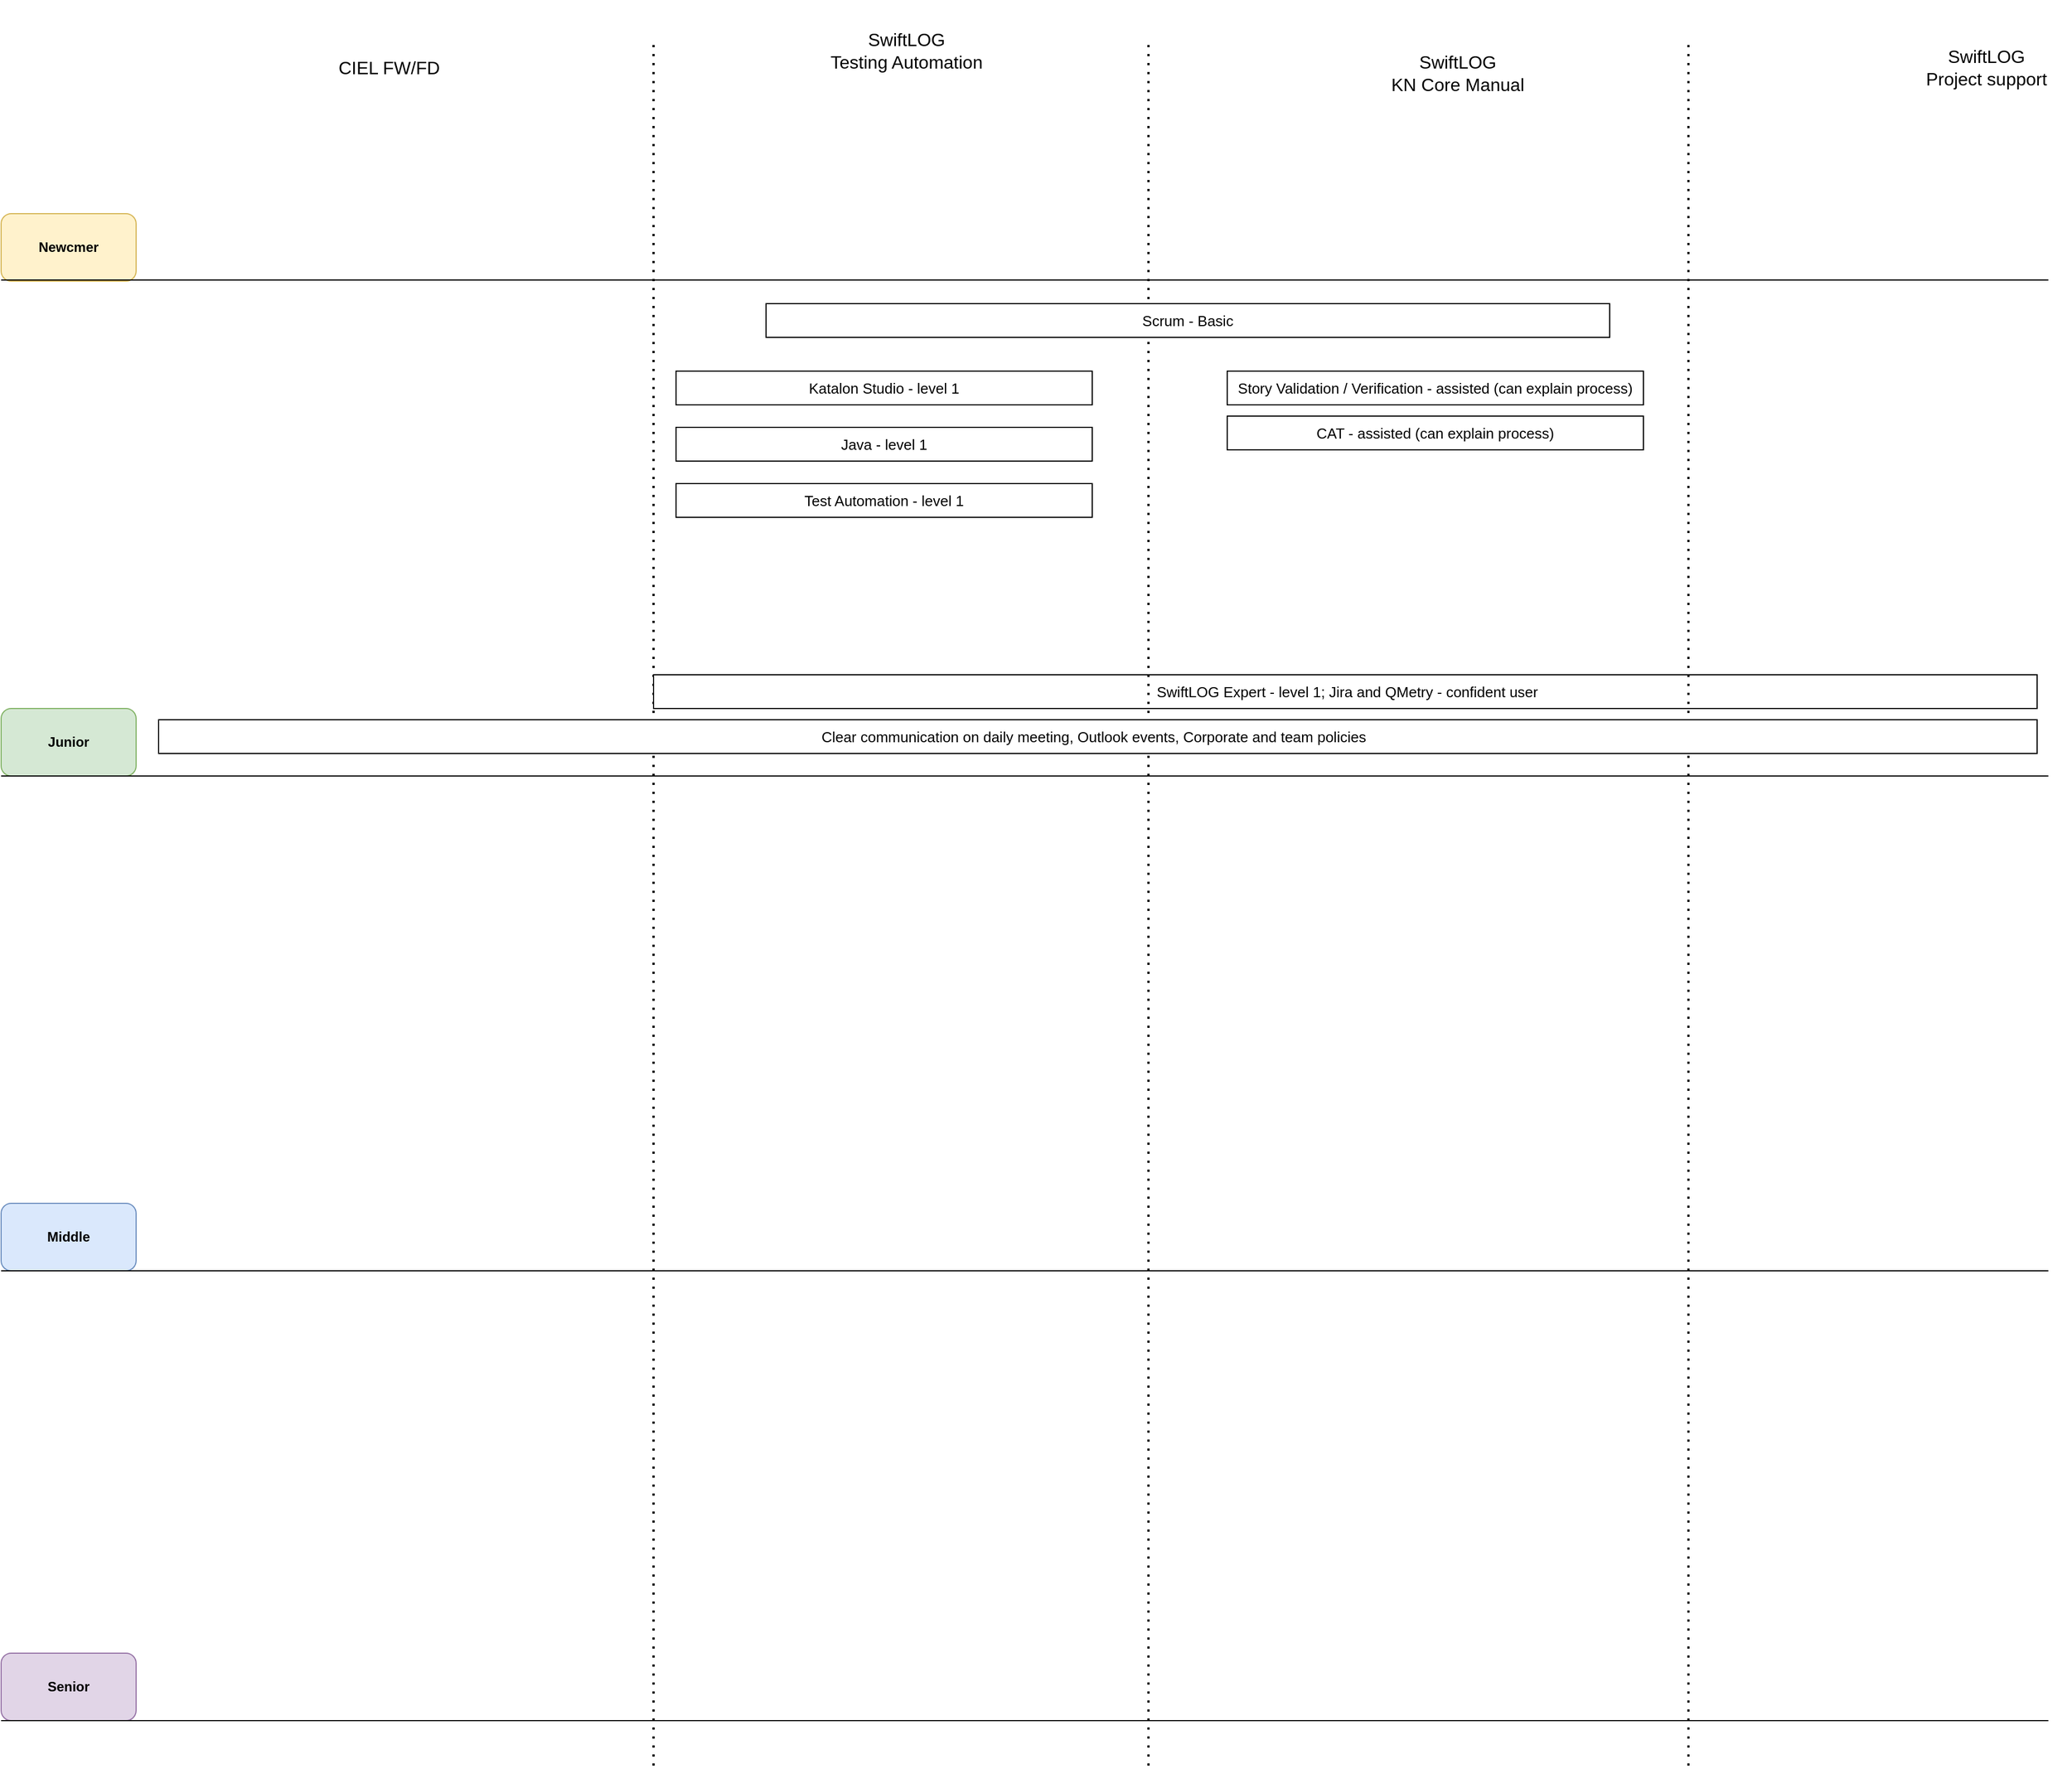 <mxfile version="14.1.8" type="github">
  <diagram id="ly4MDSIOVdC90xhhTguV" name="Page-1">
    <mxGraphModel dx="2591" dy="1618" grid="1" gridSize="10" guides="1" tooltips="1" connect="1" arrows="1" fold="1" page="1" pageScale="1" pageWidth="1169" pageHeight="827" math="0" shadow="0">
      <root>
        <mxCell id="0" />
        <mxCell id="1" parent="0" />
        <mxCell id="fvxduAXiwiB08SMU0QuC-10" value="Junior" style="rounded=1;whiteSpace=wrap;html=1;fillColor=#d5e8d4;strokeColor=#82b366;fontStyle=1" parent="1" vertex="1">
          <mxGeometry x="-140" y="380" width="120" height="60" as="geometry" />
        </mxCell>
        <mxCell id="fvxduAXiwiB08SMU0QuC-20" value="&lt;div&gt;SwiftLOG&lt;/div&gt;&lt;div&gt;KN Core Manual&lt;br&gt;&lt;/div&gt;" style="text;html=1;strokeColor=none;fillColor=none;align=center;verticalAlign=middle;whiteSpace=wrap;rounded=0;fontSize=16;" parent="1" vertex="1">
          <mxGeometry x="1080" y="-230" width="150" height="90" as="geometry" />
        </mxCell>
        <mxCell id="fvxduAXiwiB08SMU0QuC-21" value="&lt;div&gt;CIEL FW/FD&lt;br&gt;&lt;/div&gt;" style="text;html=1;strokeColor=none;fillColor=none;align=center;verticalAlign=middle;whiteSpace=wrap;rounded=0;fontSize=16;" parent="1" vertex="1">
          <mxGeometry x="120" y="-220" width="170" height="60" as="geometry" />
        </mxCell>
        <mxCell id="fvxduAXiwiB08SMU0QuC-24" value="&lt;div&gt;SwiftLOG&lt;/div&gt;&lt;div&gt;Project support&lt;br&gt;&lt;/div&gt;" style="text;html=1;strokeColor=none;fillColor=none;align=center;verticalAlign=middle;whiteSpace=wrap;rounded=0;fontSize=16;" parent="1" vertex="1">
          <mxGeometry x="1550" y="-235" width="150" height="90" as="geometry" />
        </mxCell>
        <mxCell id="6fR9PWwe6Vml2NNr3BCg-1" value="&lt;div&gt;SwiftLOG&lt;/div&gt;&lt;div&gt;Testing Automation&lt;br&gt;&lt;/div&gt;" style="text;html=1;strokeColor=none;fillColor=none;align=center;verticalAlign=middle;whiteSpace=wrap;rounded=0;fontSize=16;" parent="1" vertex="1">
          <mxGeometry x="590" y="-250" width="150" height="90" as="geometry" />
        </mxCell>
        <mxCell id="6fR9PWwe6Vml2NNr3BCg-2" value="" style="endArrow=none;html=1;exitX=0;exitY=1;exitDx=0;exitDy=0;" parent="1" source="fvxduAXiwiB08SMU0QuC-10" edge="1">
          <mxGeometry width="50" height="50" relative="1" as="geometry">
            <mxPoint x="10" y="440" as="sourcePoint" />
            <mxPoint x="1680" y="440" as="targetPoint" />
          </mxGeometry>
        </mxCell>
        <mxCell id="6fR9PWwe6Vml2NNr3BCg-3" value="Newcmer" style="rounded=1;whiteSpace=wrap;html=1;fillColor=#fff2cc;strokeColor=#d6b656;fontStyle=1" parent="1" vertex="1">
          <mxGeometry x="-140" y="-60" width="120" height="60" as="geometry" />
        </mxCell>
        <mxCell id="6fR9PWwe6Vml2NNr3BCg-5" value="" style="endArrow=none;html=1;exitX=0;exitY=1;exitDx=0;exitDy=0;" parent="1" edge="1">
          <mxGeometry width="50" height="50" relative="1" as="geometry">
            <mxPoint x="-140" y="-1" as="sourcePoint" />
            <mxPoint x="1680" y="-1" as="targetPoint" />
          </mxGeometry>
        </mxCell>
        <mxCell id="6fR9PWwe6Vml2NNr3BCg-6" value="" style="endArrow=none;dashed=1;html=1;dashPattern=1 3;strokeWidth=2;" parent="1" edge="1">
          <mxGeometry width="50" height="50" relative="1" as="geometry">
            <mxPoint x="440" y="1320" as="sourcePoint" />
            <mxPoint x="440" y="-210" as="targetPoint" />
          </mxGeometry>
        </mxCell>
        <mxCell id="6fR9PWwe6Vml2NNr3BCg-7" value="&amp;nbsp;SwiftLOG Expert - level 1; Jira and QMetry - confident user " style="rounded=0;whiteSpace=wrap;html=1;fontSize=13;" parent="1" vertex="1">
          <mxGeometry x="440" y="350" width="1230" height="30" as="geometry" />
        </mxCell>
        <mxCell id="6fR9PWwe6Vml2NNr3BCg-9" value="Middle" style="rounded=1;whiteSpace=wrap;html=1;fillColor=#dae8fc;strokeColor=#6c8ebf;fontStyle=1" parent="1" vertex="1">
          <mxGeometry x="-140" y="820" width="120" height="60" as="geometry" />
        </mxCell>
        <mxCell id="6fR9PWwe6Vml2NNr3BCg-10" value="" style="endArrow=none;html=1;exitX=0;exitY=1;exitDx=0;exitDy=0;" parent="1" source="6fR9PWwe6Vml2NNr3BCg-9" edge="1">
          <mxGeometry width="50" height="50" relative="1" as="geometry">
            <mxPoint x="10" y="880" as="sourcePoint" />
            <mxPoint x="1680" y="880" as="targetPoint" />
          </mxGeometry>
        </mxCell>
        <mxCell id="6fR9PWwe6Vml2NNr3BCg-11" value="Senior" style="rounded=1;whiteSpace=wrap;html=1;fillColor=#e1d5e7;strokeColor=#9673a6;fontStyle=1" parent="1" vertex="1">
          <mxGeometry x="-140" y="1220" width="120" height="60" as="geometry" />
        </mxCell>
        <mxCell id="6fR9PWwe6Vml2NNr3BCg-12" value="" style="endArrow=none;html=1;exitX=0;exitY=1;exitDx=0;exitDy=0;" parent="1" source="6fR9PWwe6Vml2NNr3BCg-11" edge="1">
          <mxGeometry width="50" height="50" relative="1" as="geometry">
            <mxPoint x="10" y="1280" as="sourcePoint" />
            <mxPoint x="1680" y="1280" as="targetPoint" />
          </mxGeometry>
        </mxCell>
        <mxCell id="6fR9PWwe6Vml2NNr3BCg-13" value="" style="endArrow=none;dashed=1;html=1;dashPattern=1 3;strokeWidth=2;" parent="1" edge="1">
          <mxGeometry width="50" height="50" relative="1" as="geometry">
            <mxPoint x="880" y="1320.0" as="sourcePoint" />
            <mxPoint x="880" y="-210" as="targetPoint" />
          </mxGeometry>
        </mxCell>
        <mxCell id="6fR9PWwe6Vml2NNr3BCg-14" value="" style="endArrow=none;dashed=1;html=1;dashPattern=1 3;strokeWidth=2;" parent="1" edge="1">
          <mxGeometry width="50" height="50" relative="1" as="geometry">
            <mxPoint x="1360" y="1320.0" as="sourcePoint" />
            <mxPoint x="1360" y="-210" as="targetPoint" />
          </mxGeometry>
        </mxCell>
        <mxCell id="o-TpeNITcfCAAyTC0CNA-1" value="Scrum - Basic" style="rounded=0;whiteSpace=wrap;html=1;fontSize=13;" vertex="1" parent="1">
          <mxGeometry x="540" y="20" width="750" height="30" as="geometry" />
        </mxCell>
        <mxCell id="o-TpeNITcfCAAyTC0CNA-2" value="Story Validation / Verification - assisted (can explain process)" style="rounded=0;whiteSpace=wrap;html=1;fontSize=13;" vertex="1" parent="1">
          <mxGeometry x="950" y="80" width="370" height="30" as="geometry" />
        </mxCell>
        <mxCell id="o-TpeNITcfCAAyTC0CNA-3" value="CAT - assisted (can explain process)" style="rounded=0;whiteSpace=wrap;html=1;fontSize=13;" vertex="1" parent="1">
          <mxGeometry x="950" y="120" width="370" height="30" as="geometry" />
        </mxCell>
        <mxCell id="o-TpeNITcfCAAyTC0CNA-5" value="Clear communication on daily meeting, Outlook events, Corporate and team policies&amp;nbsp;&amp;nbsp; " style="rounded=0;whiteSpace=wrap;html=1;fontSize=13;" vertex="1" parent="1">
          <mxGeometry y="390" width="1670" height="30" as="geometry" />
        </mxCell>
        <mxCell id="o-TpeNITcfCAAyTC0CNA-8" value="Katalon Studio - level 1" style="rounded=0;whiteSpace=wrap;html=1;fontSize=13;" vertex="1" parent="1">
          <mxGeometry x="460" y="80" width="370" height="30" as="geometry" />
        </mxCell>
        <mxCell id="o-TpeNITcfCAAyTC0CNA-9" value="Java - level 1" style="rounded=0;whiteSpace=wrap;html=1;fontSize=13;" vertex="1" parent="1">
          <mxGeometry x="460" y="130" width="370" height="30" as="geometry" />
        </mxCell>
        <mxCell id="o-TpeNITcfCAAyTC0CNA-10" value="Test Automation - level 1" style="rounded=0;whiteSpace=wrap;html=1;fontSize=13;" vertex="1" parent="1">
          <mxGeometry x="460" y="180" width="370" height="30" as="geometry" />
        </mxCell>
      </root>
    </mxGraphModel>
  </diagram>
</mxfile>

